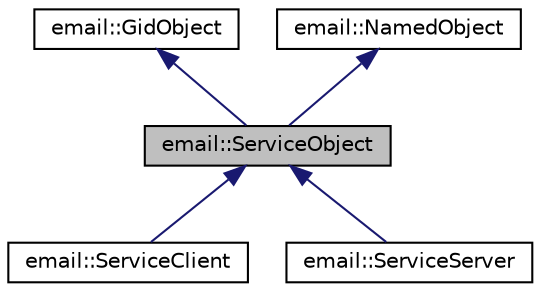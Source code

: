 digraph "email::ServiceObject"
{
 // LATEX_PDF_SIZE
  edge [fontname="Helvetica",fontsize="10",labelfontname="Helvetica",labelfontsize="10"];
  node [fontname="Helvetica",fontsize="10",shape=record];
  Node1 [label="email::ServiceObject",height=0.2,width=0.4,color="black", fillcolor="grey75", style="filled", fontcolor="black",tooltip="Abstract service object."];
  Node2 -> Node1 [dir="back",color="midnightblue",fontsize="10",style="solid",fontname="Helvetica"];
  Node2 [label="email::GidObject",height=0.2,width=0.4,color="black", fillcolor="white", style="filled",URL="$classemail_1_1GidObject.html",tooltip="Abstract object with a GID."];
  Node3 -> Node1 [dir="back",color="midnightblue",fontsize="10",style="solid",fontname="Helvetica"];
  Node3 [label="email::NamedObject",height=0.2,width=0.4,color="black", fillcolor="white", style="filled",URL="$classemail_1_1NamedObject.html",tooltip="Abstract object with a name."];
  Node1 -> Node4 [dir="back",color="midnightblue",fontsize="10",style="solid",fontname="Helvetica"];
  Node4 [label="email::ServiceClient",height=0.2,width=0.4,color="black", fillcolor="white", style="filled",URL="$classemail_1_1ServiceClient.html",tooltip="Service client."];
  Node1 -> Node5 [dir="back",color="midnightblue",fontsize="10",style="solid",fontname="Helvetica"];
  Node5 [label="email::ServiceServer",height=0.2,width=0.4,color="black", fillcolor="white", style="filled",URL="$classemail_1_1ServiceServer.html",tooltip="Service server."];
}
